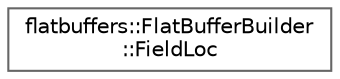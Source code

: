 digraph "Graphical Class Hierarchy"
{
 // LATEX_PDF_SIZE
  bgcolor="transparent";
  edge [fontname=Helvetica,fontsize=10,labelfontname=Helvetica,labelfontsize=10];
  node [fontname=Helvetica,fontsize=10,shape=box,height=0.2,width=0.4];
  rankdir="LR";
  Node0 [id="Node000000",label="flatbuffers::FlatBufferBuilder\l::FieldLoc",height=0.2,width=0.4,color="grey40", fillcolor="white", style="filled",URL="$structflatbuffers_1_1_flat_buffer_builder_1_1_field_loc.html",tooltip=" "];
}
